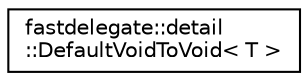 digraph "Graphical Class Hierarchy"
{
 // INTERACTIVE_SVG=YES
  edge [fontname="Helvetica",fontsize="10",labelfontname="Helvetica",labelfontsize="10"];
  node [fontname="Helvetica",fontsize="10",shape=record];
  rankdir="LR";
  Node1 [label="fastdelegate::detail\l::DefaultVoidToVoid\< T \>",height=0.2,width=0.4,color="black", fillcolor="white", style="filled",URL="$structfastdelegate_1_1detail_1_1DefaultVoidToVoid.html"];
}
